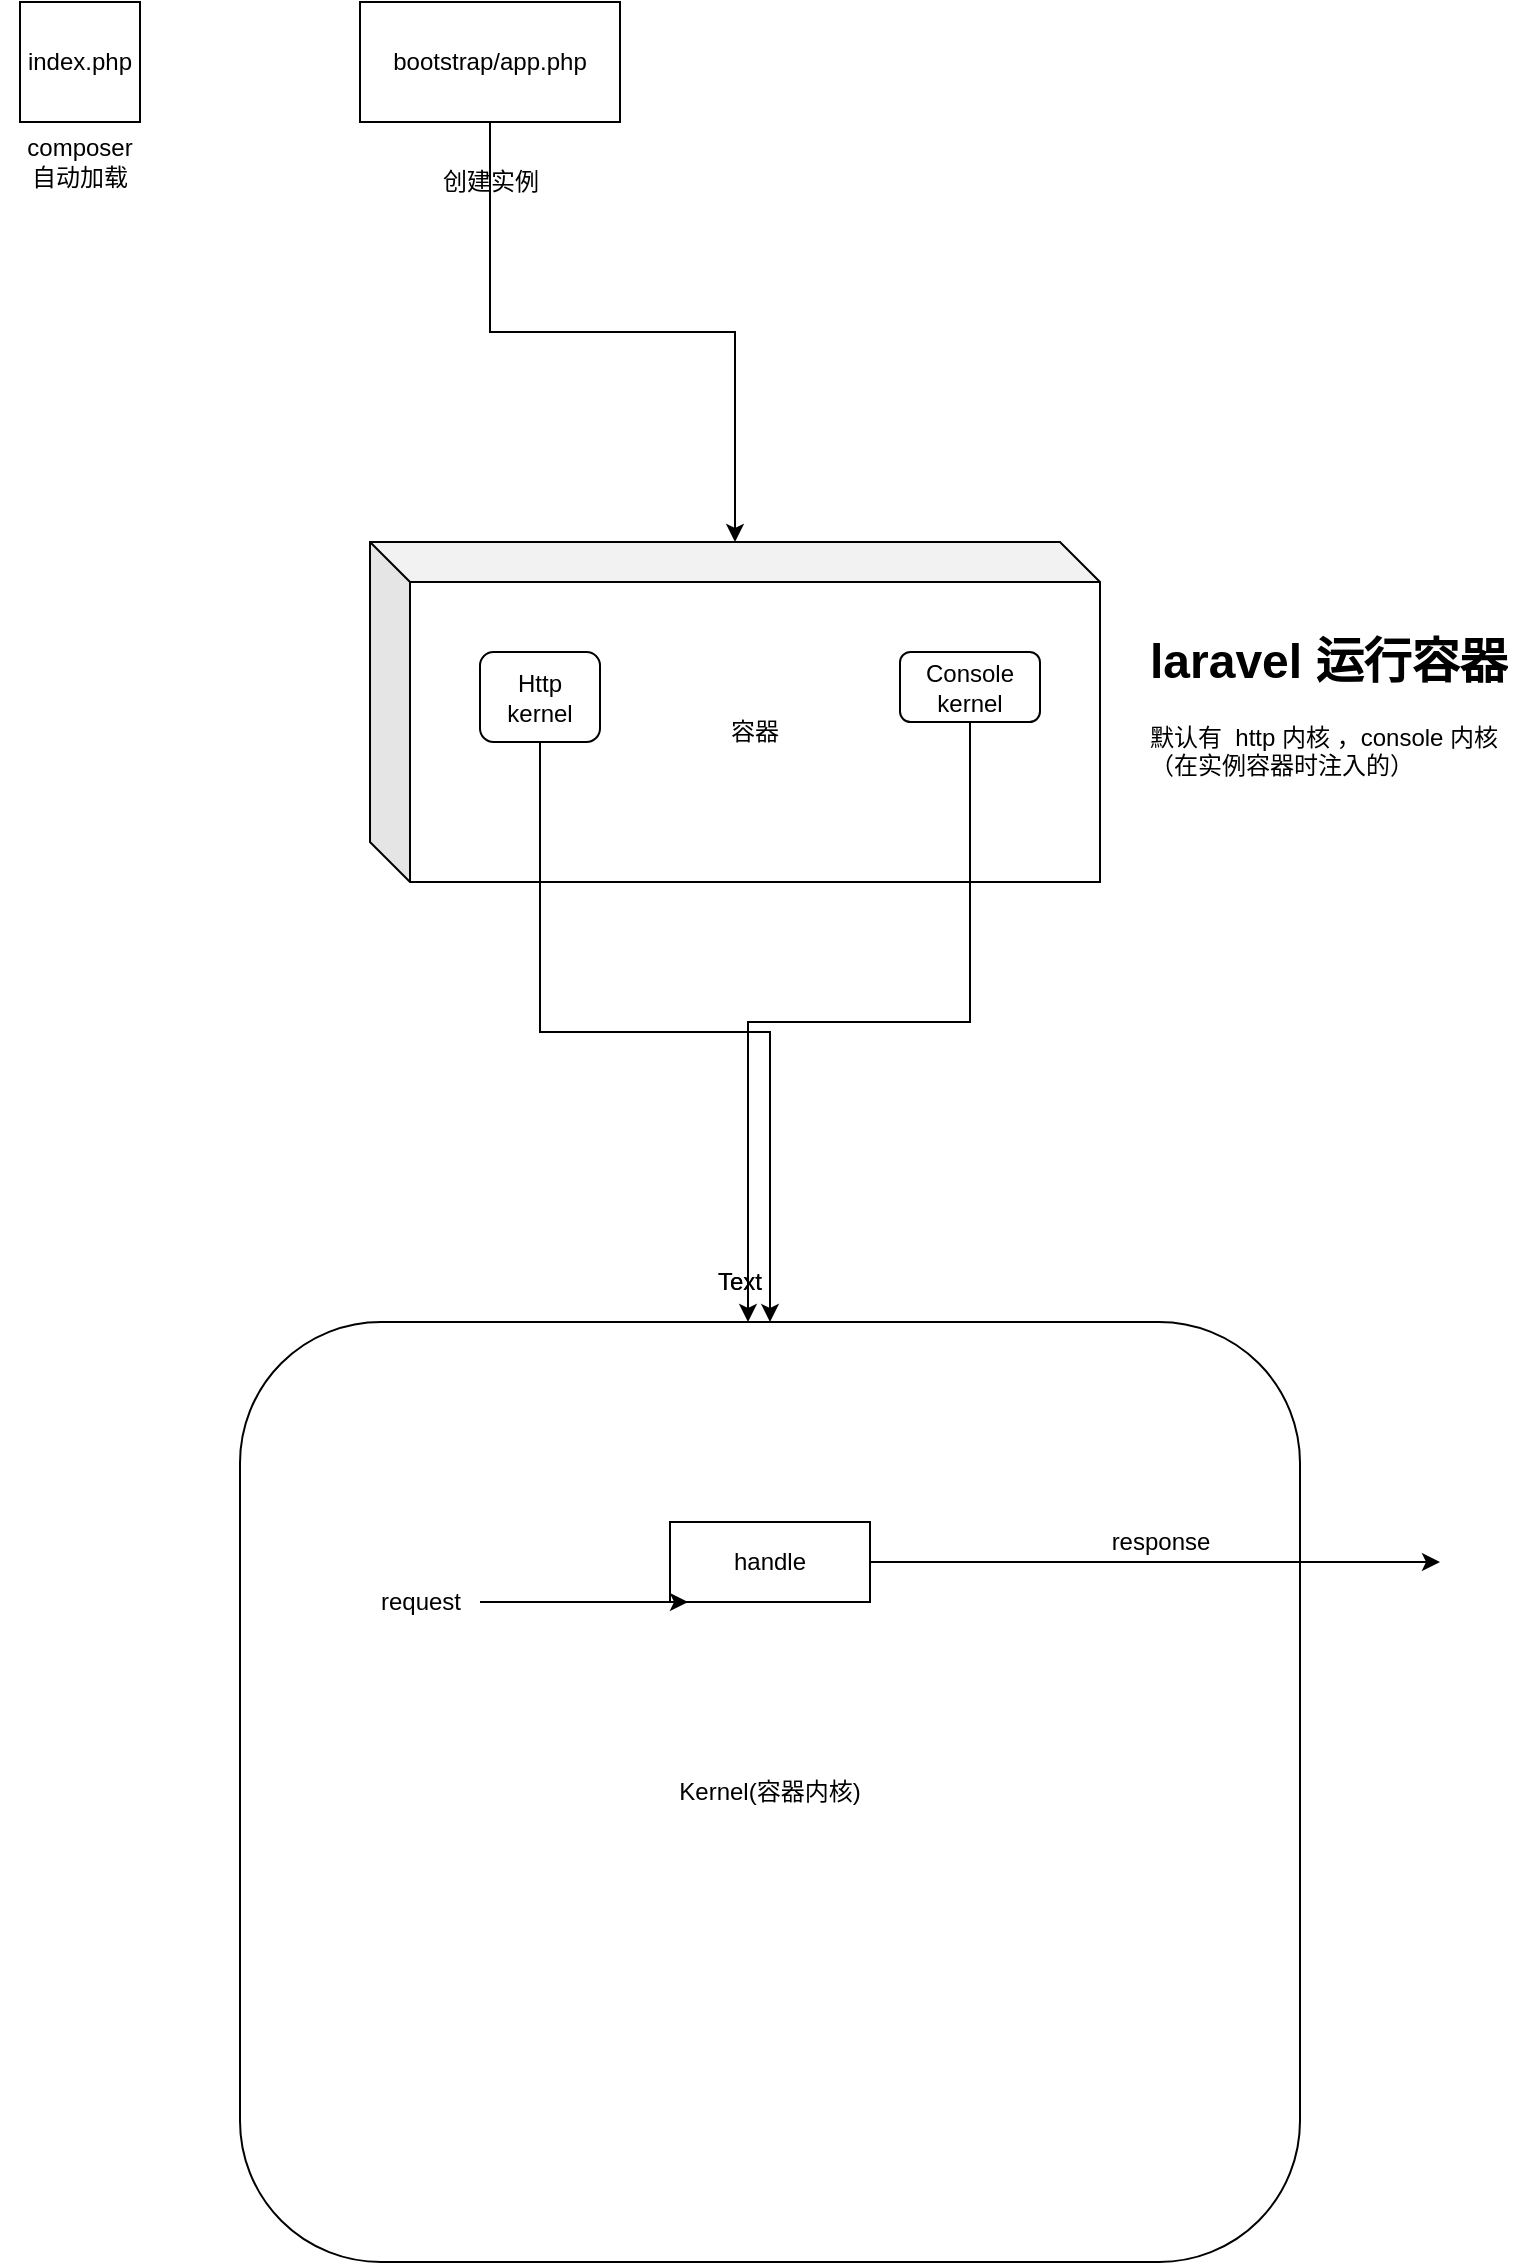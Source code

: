 <mxfile version="14.1.8" type="github">
  <diagram id="jYcRAxDgJYYIYYRb9l8G" name="Page-1">
    <mxGraphModel dx="1422" dy="762" grid="1" gridSize="10" guides="1" tooltips="1" connect="1" arrows="1" fold="1" page="1" pageScale="1" pageWidth="827" pageHeight="1169" math="0" shadow="0">
      <root>
        <mxCell id="0" />
        <mxCell id="1" parent="0" />
        <mxCell id="-JC5Y1mmU6ygiX1v_kIU-1" value="index.php" style="whiteSpace=wrap;html=1;aspect=fixed;" vertex="1" parent="1">
          <mxGeometry x="50" y="50" width="60" height="60" as="geometry" />
        </mxCell>
        <mxCell id="-JC5Y1mmU6ygiX1v_kIU-12" style="edgeStyle=orthogonalEdgeStyle;rounded=0;orthogonalLoop=1;jettySize=auto;html=1;" edge="1" parent="1" source="-JC5Y1mmU6ygiX1v_kIU-3" target="-JC5Y1mmU6ygiX1v_kIU-9">
          <mxGeometry relative="1" as="geometry" />
        </mxCell>
        <mxCell id="-JC5Y1mmU6ygiX1v_kIU-3" value="bootstrap/app.php" style="whiteSpace=wrap;html=1;" vertex="1" parent="1">
          <mxGeometry x="220" y="50" width="130" height="60" as="geometry" />
        </mxCell>
        <mxCell id="-JC5Y1mmU6ygiX1v_kIU-4" value="composer&lt;br&gt;自动加载" style="text;html=1;strokeColor=none;fillColor=none;align=center;verticalAlign=middle;whiteSpace=wrap;rounded=0;" vertex="1" parent="1">
          <mxGeometry x="40" y="120" width="80" height="20" as="geometry" />
        </mxCell>
        <mxCell id="-JC5Y1mmU6ygiX1v_kIU-7" value="创建实例&lt;br&gt;" style="text;html=1;align=center;verticalAlign=middle;resizable=0;points=[];autosize=1;" vertex="1" parent="1">
          <mxGeometry x="255" y="130" width="60" height="20" as="geometry" />
        </mxCell>
        <mxCell id="-JC5Y1mmU6ygiX1v_kIU-9" value="容器" style="shape=cube;whiteSpace=wrap;html=1;boundedLbl=1;backgroundOutline=1;darkOpacity=0.05;darkOpacity2=0.1;" vertex="1" parent="1">
          <mxGeometry x="225" y="320" width="365" height="170" as="geometry" />
        </mxCell>
        <mxCell id="-JC5Y1mmU6ygiX1v_kIU-20" style="edgeStyle=orthogonalEdgeStyle;rounded=0;orthogonalLoop=1;jettySize=auto;html=1;" edge="1" parent="1" source="-JC5Y1mmU6ygiX1v_kIU-14" target="-JC5Y1mmU6ygiX1v_kIU-19">
          <mxGeometry relative="1" as="geometry" />
        </mxCell>
        <mxCell id="-JC5Y1mmU6ygiX1v_kIU-14" value="Http kernel" style="rounded=1;whiteSpace=wrap;html=1;" vertex="1" parent="1">
          <mxGeometry x="280" y="375" width="60" height="45" as="geometry" />
        </mxCell>
        <mxCell id="-JC5Y1mmU6ygiX1v_kIU-21" style="edgeStyle=orthogonalEdgeStyle;rounded=0;orthogonalLoop=1;jettySize=auto;html=1;" edge="1" parent="1" source="-JC5Y1mmU6ygiX1v_kIU-15" target="-JC5Y1mmU6ygiX1v_kIU-19">
          <mxGeometry relative="1" as="geometry">
            <Array as="points">
              <mxPoint x="525" y="560" />
              <mxPoint x="414" y="560" />
            </Array>
          </mxGeometry>
        </mxCell>
        <mxCell id="-JC5Y1mmU6ygiX1v_kIU-15" value="Console kernel&lt;br&gt;" style="rounded=1;whiteSpace=wrap;html=1;" vertex="1" parent="1">
          <mxGeometry x="490" y="375" width="70" height="35" as="geometry" />
        </mxCell>
        <mxCell id="-JC5Y1mmU6ygiX1v_kIU-17" value="&lt;h1&gt;laravel 运行容器&lt;/h1&gt;&lt;div&gt;默认有&amp;nbsp; http 内核 ，console 内核&lt;/div&gt;&lt;div&gt;（在实例容器时注入的）&lt;/div&gt;" style="text;html=1;strokeColor=none;fillColor=none;spacing=5;spacingTop=-20;whiteSpace=wrap;overflow=hidden;rounded=0;" vertex="1" parent="1">
          <mxGeometry x="610" y="360" width="190" height="120" as="geometry" />
        </mxCell>
        <mxCell id="-JC5Y1mmU6ygiX1v_kIU-19" value="Kernel(容器内核)" style="rounded=1;whiteSpace=wrap;html=1;" vertex="1" parent="1">
          <mxGeometry x="160" y="710" width="530" height="470" as="geometry" />
        </mxCell>
        <mxCell id="-JC5Y1mmU6ygiX1v_kIU-30" style="edgeStyle=orthogonalEdgeStyle;rounded=0;orthogonalLoop=1;jettySize=auto;html=1;" edge="1" parent="1" source="-JC5Y1mmU6ygiX1v_kIU-23">
          <mxGeometry relative="1" as="geometry">
            <mxPoint x="760" y="830" as="targetPoint" />
          </mxGeometry>
        </mxCell>
        <mxCell id="-JC5Y1mmU6ygiX1v_kIU-23" value="handle&lt;br&gt;" style="whiteSpace=wrap;html=1;" vertex="1" parent="1">
          <mxGeometry x="375" y="810" width="100" height="40" as="geometry" />
        </mxCell>
        <mxCell id="-JC5Y1mmU6ygiX1v_kIU-24" value="" style="endArrow=classic;html=1;entryX=0.09;entryY=1;entryDx=0;entryDy=0;entryPerimeter=0;" edge="1" parent="1" source="-JC5Y1mmU6ygiX1v_kIU-27" target="-JC5Y1mmU6ygiX1v_kIU-23">
          <mxGeometry width="50" height="50" relative="1" as="geometry">
            <mxPoint x="230" y="850" as="sourcePoint" />
            <mxPoint x="280" y="800" as="targetPoint" />
            <Array as="points">
              <mxPoint x="320" y="850" />
              <mxPoint x="350" y="850" />
            </Array>
          </mxGeometry>
        </mxCell>
        <mxCell id="-JC5Y1mmU6ygiX1v_kIU-25" value="Text" style="text;html=1;strokeColor=none;fillColor=none;align=center;verticalAlign=middle;whiteSpace=wrap;rounded=0;" vertex="1" parent="1">
          <mxGeometry x="390" y="680" width="40" height="20" as="geometry" />
        </mxCell>
        <mxCell id="-JC5Y1mmU6ygiX1v_kIU-26" value="Text" style="text;html=1;strokeColor=none;fillColor=none;align=center;verticalAlign=middle;whiteSpace=wrap;rounded=0;" vertex="1" parent="1">
          <mxGeometry x="390" y="680" width="40" height="20" as="geometry" />
        </mxCell>
        <mxCell id="-JC5Y1mmU6ygiX1v_kIU-27" value="request" style="text;html=1;align=center;verticalAlign=middle;resizable=0;points=[];autosize=1;" vertex="1" parent="1">
          <mxGeometry x="220" y="840" width="60" height="20" as="geometry" />
        </mxCell>
        <mxCell id="-JC5Y1mmU6ygiX1v_kIU-31" value="response&lt;br&gt;" style="text;html=1;align=center;verticalAlign=middle;resizable=0;points=[];autosize=1;" vertex="1" parent="1">
          <mxGeometry x="590" y="810" width="60" height="20" as="geometry" />
        </mxCell>
      </root>
    </mxGraphModel>
  </diagram>
</mxfile>
